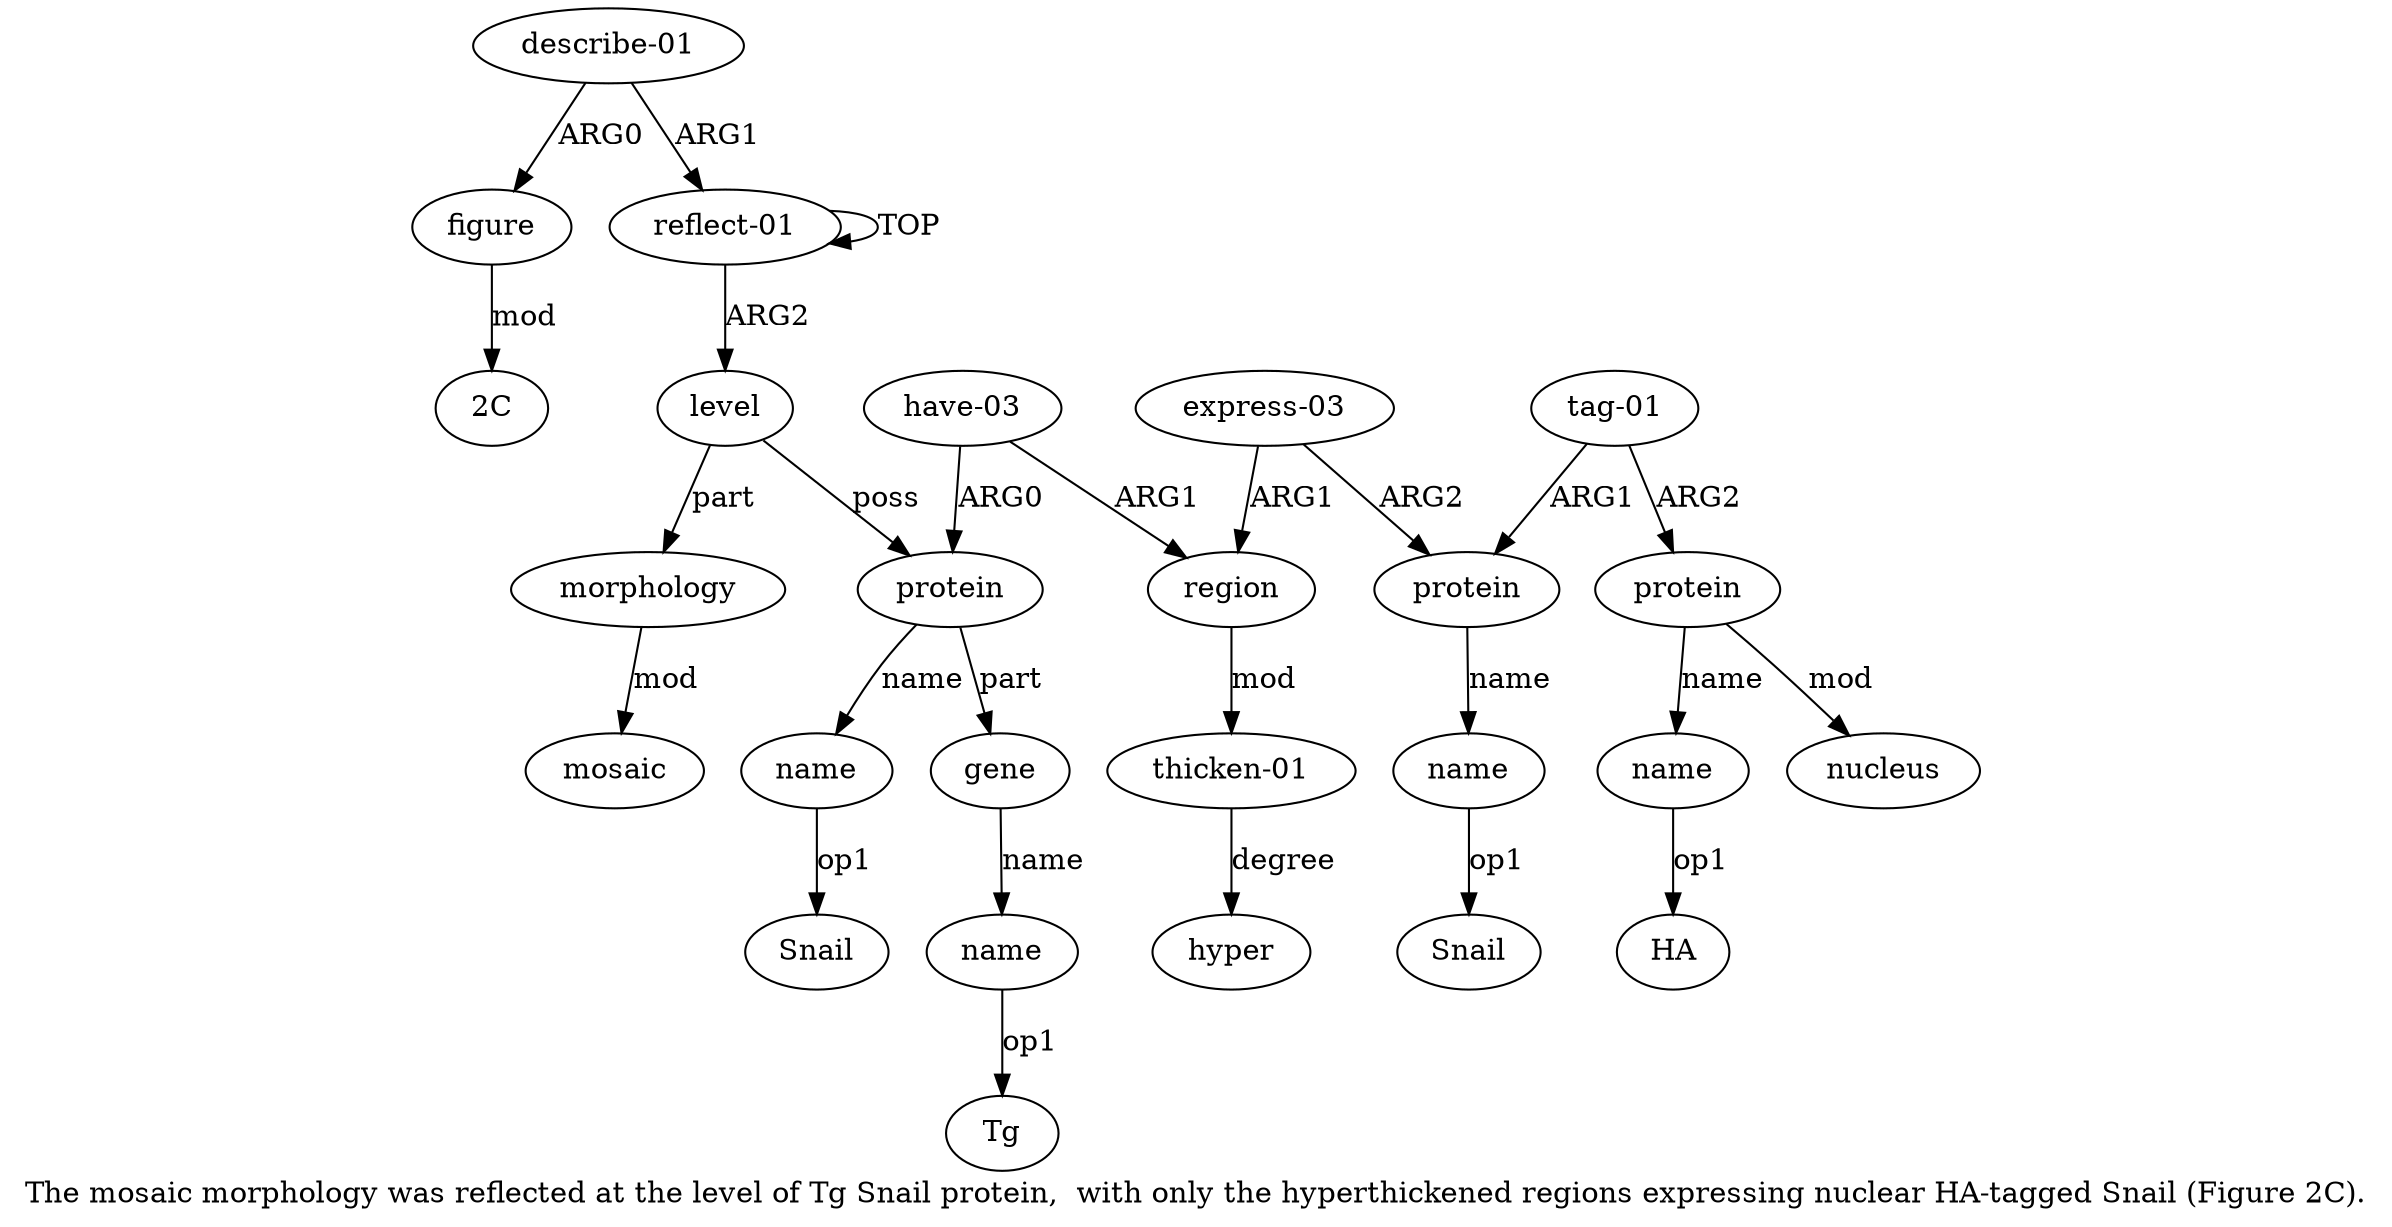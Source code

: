 digraph  {
	graph [label="The mosaic morphology was reflected at the level of Tg Snail protein,  with only the hyperthickened regions expressing nuclear HA-tagged \
Snail (Figure 2C)."];
	node [label="\N"];
	a20	 [color=black,
		gold_ind=20,
		gold_label=figure,
		label=figure,
		test_ind=20,
		test_label=figure];
	"a20 2C"	 [color=black,
		gold_ind=-1,
		gold_label="2C",
		label="2C",
		test_ind=-1,
		test_label="2C"];
	a20 -> "a20 2C" [key=0,
	color=black,
	gold_label=mod,
	label=mod,
	test_label=mod];
"a3 Snail" [color=black,
	gold_ind=-1,
	gold_label=Snail,
	label=Snail,
	test_ind=-1,
	test_label=Snail];
a15 [color=black,
	gold_ind=15,
	gold_label=name,
	label=name,
	test_ind=15,
	test_label=name];
"a15 HA" [color=black,
	gold_ind=-1,
	gold_label=HA,
	label=HA,
	test_ind=-1,
	test_label=HA];
a15 -> "a15 HA" [key=0,
color=black,
gold_label=op1,
label=op1,
test_label=op1];
a14 [color=black,
gold_ind=14,
gold_label=protein,
label=protein,
test_ind=14,
test_label=protein];
a14 -> a15 [key=0,
color=black,
gold_label=name,
label=name,
test_label=name];
a16 [color=black,
gold_ind=16,
gold_label=nucleus,
label=nucleus,
test_ind=16,
test_label=nucleus];
a14 -> a16 [key=0,
color=black,
gold_label=mod,
label=mod,
test_label=mod];
a17 [color=black,
gold_ind=17,
gold_label=morphology,
label=morphology,
test_ind=17,
test_label=morphology];
a18 [color=black,
gold_ind=18,
gold_label=mosaic,
label=mosaic,
test_ind=18,
test_label=mosaic];
a17 -> a18 [key=0,
color=black,
gold_label=mod,
label=mod,
test_label=mod];
a11 [color=black,
gold_ind=11,
gold_label=protein,
label=protein,
test_ind=11,
test_label=protein];
a12 [color=black,
gold_ind=12,
gold_label=name,
label=name,
test_ind=12,
test_label=name];
a11 -> a12 [key=0,
color=black,
gold_label=name,
label=name,
test_label=name];
a10 [color=black,
gold_ind=10,
gold_label="express-03",
label="express-03",
test_ind=10,
test_label="express-03"];
a10 -> a11 [key=0,
color=black,
gold_label=ARG2,
label=ARG2,
test_label=ARG2];
a7 [color=black,
gold_ind=7,
gold_label=region,
label=region,
test_ind=7,
test_label=region];
a10 -> a7 [key=0,
color=black,
gold_label=ARG1,
label=ARG1,
test_label=ARG1];
a13 [color=black,
gold_ind=13,
gold_label="tag-01",
label="tag-01",
test_ind=13,
test_label="tag-01"];
a13 -> a14 [key=0,
color=black,
gold_label=ARG2,
label=ARG2,
test_label=ARG2];
a13 -> a11 [key=0,
color=black,
gold_label=ARG1,
label=ARG1,
test_label=ARG1];
"a12 Snail" [color=black,
gold_ind=-1,
gold_label=Snail,
label=Snail,
test_ind=-1,
test_label=Snail];
a12 -> "a12 Snail" [key=0,
color=black,
gold_label=op1,
label=op1,
test_label=op1];
a19 [color=black,
gold_ind=19,
gold_label="describe-01",
label="describe-01",
test_ind=19,
test_label="describe-01"];
a19 -> a20 [key=0,
color=black,
gold_label=ARG0,
label=ARG0,
test_label=ARG0];
a0 [color=black,
gold_ind=0,
gold_label="reflect-01",
label="reflect-01",
test_ind=0,
test_label="reflect-01"];
a19 -> a0 [key=0,
color=black,
gold_label=ARG1,
label=ARG1,
test_label=ARG1];
a1 [color=black,
gold_ind=1,
gold_label=level,
label=level,
test_ind=1,
test_label=level];
a1 -> a17 [key=0,
color=black,
gold_label=part,
label=part,
test_label=part];
a2 [color=black,
gold_ind=2,
gold_label=protein,
label=protein,
test_ind=2,
test_label=protein];
a1 -> a2 [key=0,
color=black,
gold_label=poss,
label=poss,
test_label=poss];
a0 -> a1 [key=0,
color=black,
gold_label=ARG2,
label=ARG2,
test_label=ARG2];
a0 -> a0 [key=0,
color=black,
gold_label=TOP,
label=TOP,
test_label=TOP];
a3 [color=black,
gold_ind=3,
gold_label=name,
label=name,
test_ind=3,
test_label=name];
a3 -> "a3 Snail" [key=0,
color=black,
gold_label=op1,
label=op1,
test_label=op1];
a2 -> a3 [key=0,
color=black,
gold_label=name,
label=name,
test_label=name];
a4 [color=black,
gold_ind=4,
gold_label=gene,
label=gene,
test_ind=4,
test_label=gene];
a2 -> a4 [key=0,
color=black,
gold_label=part,
label=part,
test_label=part];
a5 [color=black,
gold_ind=5,
gold_label=name,
label=name,
test_ind=5,
test_label=name];
"a5 Tg" [color=black,
gold_ind=-1,
gold_label=Tg,
label=Tg,
test_ind=-1,
test_label=Tg];
a5 -> "a5 Tg" [key=0,
color=black,
gold_label=op1,
label=op1,
test_label=op1];
a4 -> a5 [key=0,
color=black,
gold_label=name,
label=name,
test_label=name];
a8 [color=black,
gold_ind=8,
gold_label="thicken-01",
label="thicken-01",
test_ind=8,
test_label="thicken-01"];
a7 -> a8 [key=0,
color=black,
gold_label=mod,
label=mod,
test_label=mod];
a6 [color=black,
gold_ind=6,
gold_label="have-03",
label="have-03",
test_ind=6,
test_label="have-03"];
a6 -> a2 [key=0,
color=black,
gold_label=ARG0,
label=ARG0,
test_label=ARG0];
a6 -> a7 [key=0,
color=black,
gold_label=ARG1,
label=ARG1,
test_label=ARG1];
a9 [color=black,
gold_ind=9,
gold_label=hyper,
label=hyper,
test_ind=9,
test_label=hyper];
a8 -> a9 [key=0,
color=black,
gold_label=degree,
label=degree,
test_label=degree];
}
